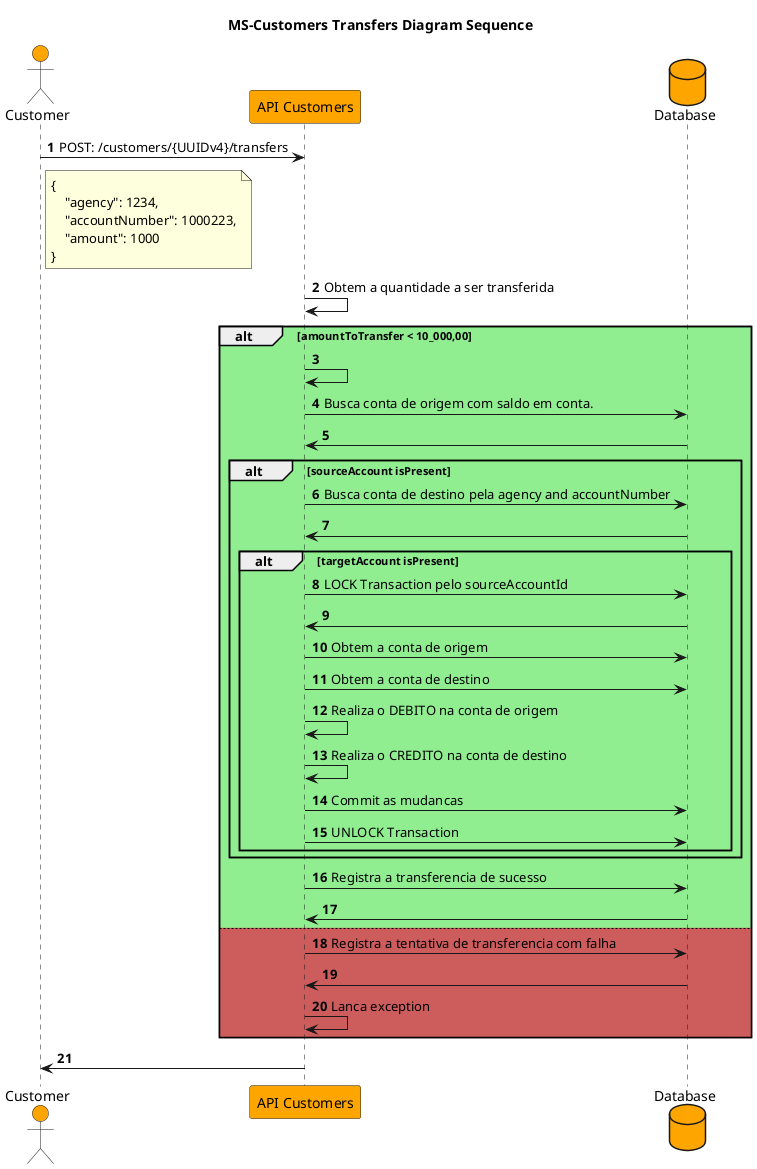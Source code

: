 @startuml
title "MS-Customers Transfers Diagram Sequence"

actor customer as "Customer" #Orange
participant api_customer as "API Customers" #Orange
database db as "Database" #Orange

autonumber

customer -> api_customer: POST: /customers/{UUIDv4}/transfers
note right of customer
{
    "agency": 1234,
    "accountNumber": 1000223,
    "amount": 1000
}
end note
api_customer -> api_customer: Obtem a quantidade a ser transferida
alt #LightGreen amountToTransfer < 10_000,00
    api_customer -> api_customer
    api_customer -> db: Busca conta de origem com saldo em conta.
    api_customer <- db
    alt sourceAccount isPresent
      api_customer -> db: Busca conta de destino pela agency and accountNumber
      api_customer <- db
      alt targetAccount isPresent
        api_customer -> db: LOCK Transaction pelo sourceAccountId
        api_customer <- db

        api_customer -> db: Obtem a conta de origem
        api_customer -> db: Obtem a conta de destino
        api_customer -> api_customer: Realiza o DEBITO na conta de origem
        api_customer -> api_customer: Realiza o CREDITO na conta de destino
        api_customer -> db: Commit as mudancas
        api_customer -> db: UNLOCK Transaction
      end
    end
    api_customer -> db: Registra a transferencia de sucesso
    api_customer <- db
else #IndianRed
    api_customer -> db: Registra a tentativa de transferencia com falha
    api_customer <- db
    api_customer -> api_customer: Lanca exception
end
api_customer -> customer

'developer -> project: Create working branch from DEV
'developer <- project: Working branch
'
'developer -> developer: Implement migration locally (docker)
'
'developer -> project: Submit PR/MR.
'developer <- project: PR/MR Created.
'
'project --> project: Obtem o migration.
'project --> dmr: WEBHOOK ou Pipeline: Register migration.
'dmr -> dmr: Registra status PENDENDE
'project <- dmr: 201: Created
'
'dmr --> dmr: Inicia processo\n Implantação DB Test\n Automation Tests
'alt #LightGreen statusTest == "OK"
'    dmr --> dmr: Atualiza status "OK"
'else #IndianRed statusTest == "FAIL"
'    dmr --> dmr: Atualiza status "FAIL"
'end

@enduml